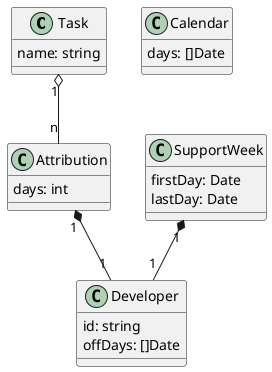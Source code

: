 @startuml
class Task {
    name: string
}

class Developer {
    id: string
    offDays: []Date
}

class Attribution {
    days: int
}

class SupportWeek {
    firstDay: Date
    lastDay: Date
}

class Calendar {
    days: []Date
}

Attribution "1" *-- "1" Developer
Task "1" o-- "n" Attribution
SupportWeek "1" *-- "1" Developer

@enduml